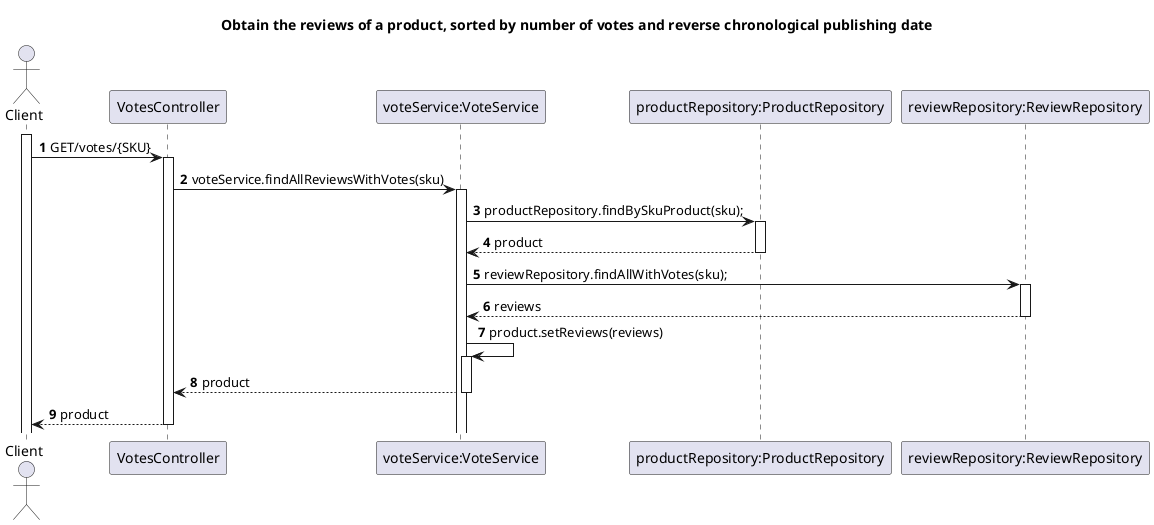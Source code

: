 @startuml
'https://plantuml.com/sequence-diagram

title Obtain the reviews of a product, sorted by number of votes and reverse chronological publishing date
autoactivate on
autonumber

actor "Client" as Client
participant "VotesController" as Ctrl
participant "voteService:VoteService" as Svc
participant "productRepository:ProductRepository" as productRepository
participant "reviewRepository:ReviewRepository" as reviewRepository

activate Client

Client -> Ctrl : GET/votes/{SKU}
Ctrl -> Svc : voteService.findAllReviewsWithVotes(sku)
Svc -> productRepository: productRepository.findBySkuProduct(sku);
productRepository --> Svc: product
Svc -> reviewRepository: reviewRepository.findAllWithVotes(sku);
reviewRepository --> Svc: reviews
Svc -> Svc: product.setReviews(reviews)
Svc --> Ctrl: product
Ctrl --> Client: product

@enduml

